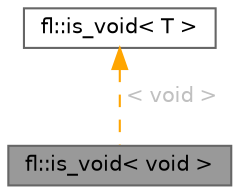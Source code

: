 digraph "fl::is_void&lt; void &gt;"
{
 // INTERACTIVE_SVG=YES
 // LATEX_PDF_SIZE
  bgcolor="transparent";
  edge [fontname=Helvetica,fontsize=10,labelfontname=Helvetica,labelfontsize=10];
  node [fontname=Helvetica,fontsize=10,shape=box,height=0.2,width=0.4];
  Node1 [id="Node000001",label="fl::is_void\< void \>",height=0.2,width=0.4,color="gray40", fillcolor="grey60", style="filled", fontcolor="black",tooltip=" "];
  Node2 -> Node1 [id="edge1_Node000001_Node000002",dir="back",color="orange",style="dashed",tooltip=" ",label=" \< void \>",fontcolor="grey" ];
  Node2 [id="Node000002",label="fl::is_void\< T \>",height=0.2,width=0.4,color="gray40", fillcolor="white", style="filled",URL="$de/d29/structfl_1_1is__void.html",tooltip=" "];
}
